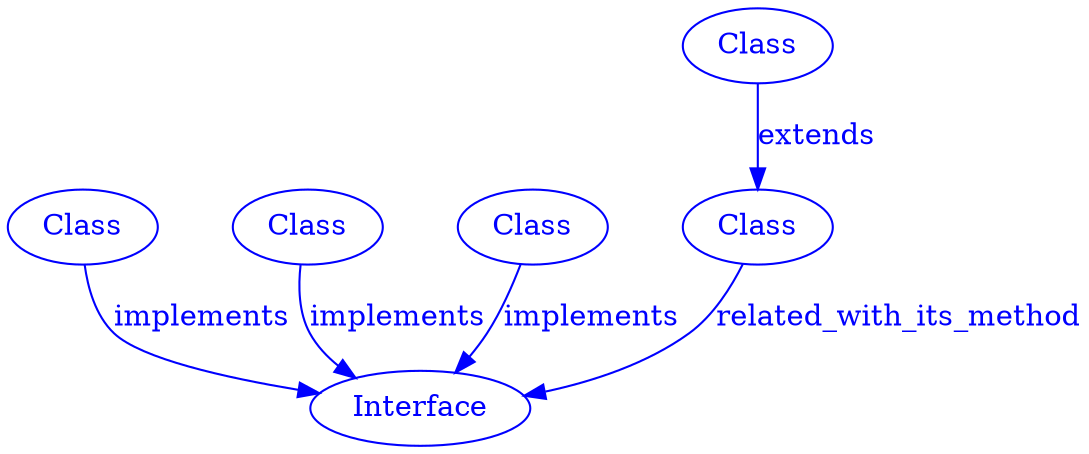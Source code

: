 digraph SubdueGraph {
  164 [label="Class",color=blue,fontcolor=blue];
  230 [label="Interface",color=blue,fontcolor=blue];
  235 [label="Class",color=blue,fontcolor=blue];
  385 [label="Class",color=blue,fontcolor=blue];
  394 [label="Class",color=blue,fontcolor=blue];
  423 [label="Class",color=blue,fontcolor=blue];
  164 -> 230 [label="implements",color=blue,fontcolor=blue];
  235 -> 230 [label="implements",color=blue,fontcolor=blue];
  385 -> 230 [label="implements",color=blue,fontcolor=blue];
  394 -> 423 [label="extends",color=blue,fontcolor=blue];
  423 -> 230 [label="related_with_its_method",color=blue,fontcolor=blue];
}
